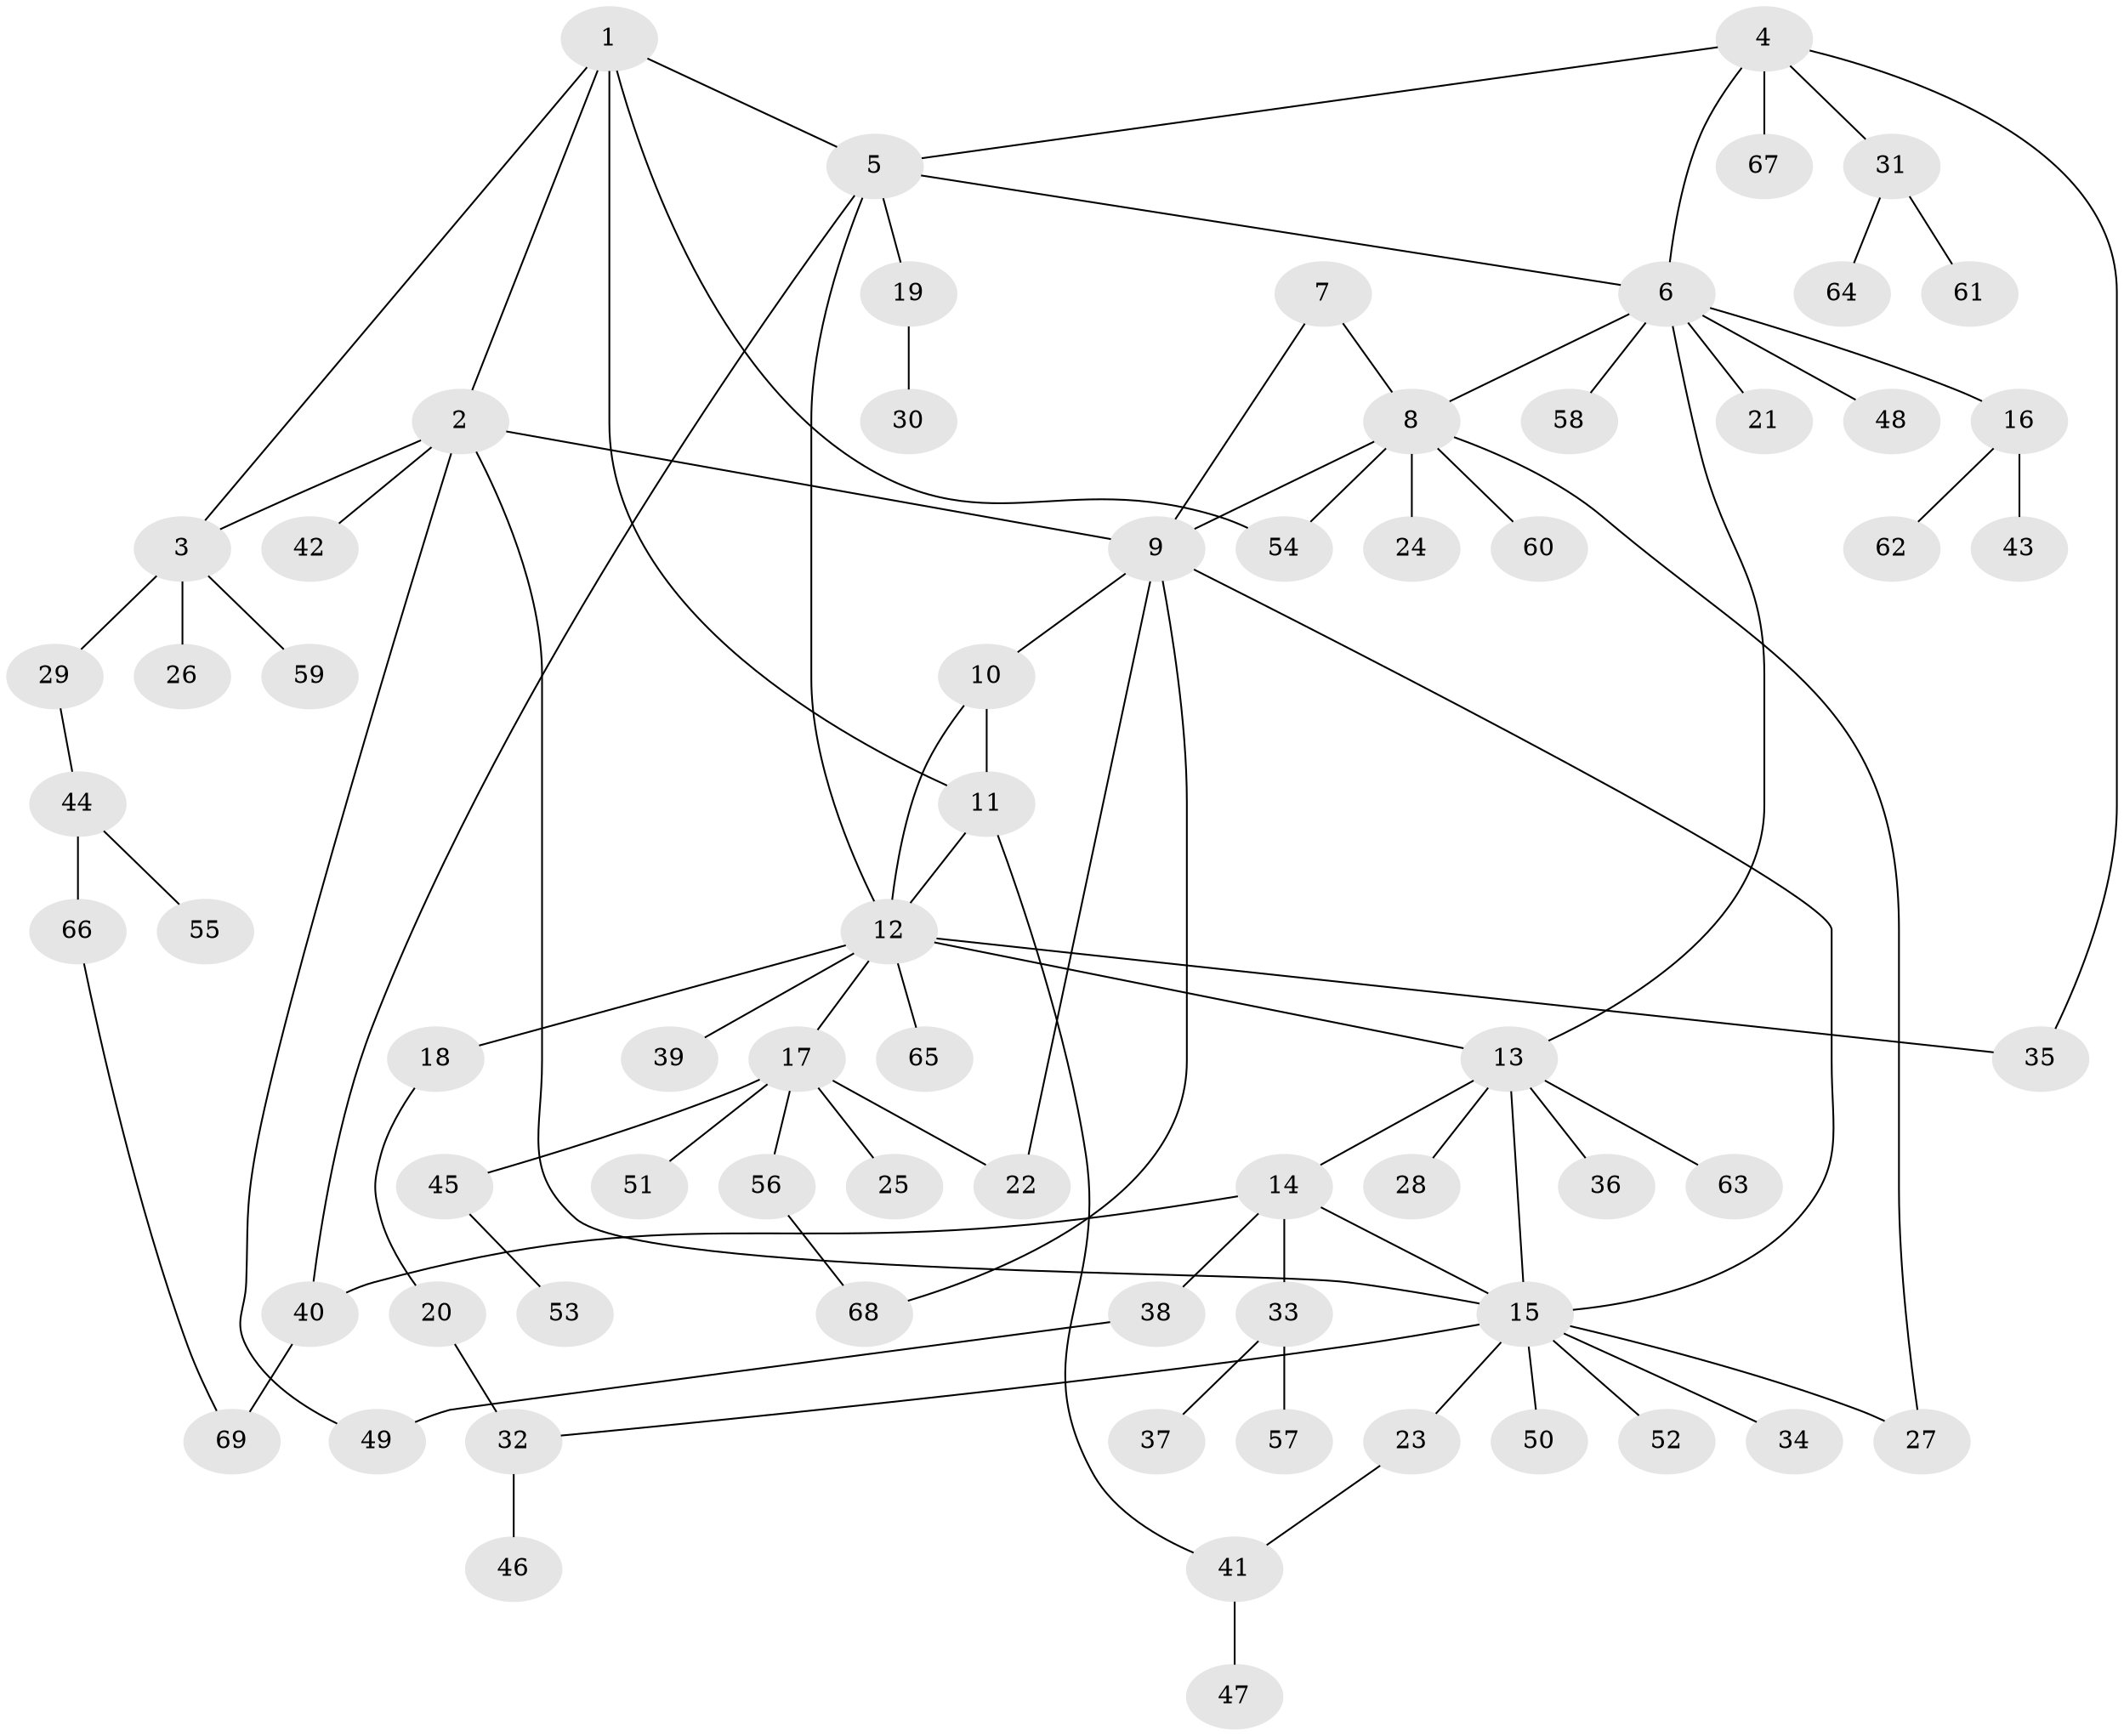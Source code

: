 // Generated by graph-tools (version 1.1) at 2025/15/03/09/25 04:15:50]
// undirected, 69 vertices, 89 edges
graph export_dot {
graph [start="1"]
  node [color=gray90,style=filled];
  1;
  2;
  3;
  4;
  5;
  6;
  7;
  8;
  9;
  10;
  11;
  12;
  13;
  14;
  15;
  16;
  17;
  18;
  19;
  20;
  21;
  22;
  23;
  24;
  25;
  26;
  27;
  28;
  29;
  30;
  31;
  32;
  33;
  34;
  35;
  36;
  37;
  38;
  39;
  40;
  41;
  42;
  43;
  44;
  45;
  46;
  47;
  48;
  49;
  50;
  51;
  52;
  53;
  54;
  55;
  56;
  57;
  58;
  59;
  60;
  61;
  62;
  63;
  64;
  65;
  66;
  67;
  68;
  69;
  1 -- 2;
  1 -- 3;
  1 -- 5;
  1 -- 11;
  1 -- 54;
  2 -- 3;
  2 -- 9;
  2 -- 15;
  2 -- 42;
  2 -- 49;
  3 -- 26;
  3 -- 29;
  3 -- 59;
  4 -- 5;
  4 -- 6;
  4 -- 31;
  4 -- 35;
  4 -- 67;
  5 -- 6;
  5 -- 12;
  5 -- 19;
  5 -- 40;
  6 -- 8;
  6 -- 13;
  6 -- 16;
  6 -- 21;
  6 -- 48;
  6 -- 58;
  7 -- 8;
  7 -- 9;
  8 -- 9;
  8 -- 24;
  8 -- 27;
  8 -- 54;
  8 -- 60;
  9 -- 10;
  9 -- 15;
  9 -- 22;
  9 -- 68;
  10 -- 11;
  10 -- 12;
  11 -- 12;
  11 -- 41;
  12 -- 13;
  12 -- 17;
  12 -- 18;
  12 -- 35;
  12 -- 39;
  12 -- 65;
  13 -- 14;
  13 -- 15;
  13 -- 28;
  13 -- 36;
  13 -- 63;
  14 -- 15;
  14 -- 33;
  14 -- 38;
  14 -- 40;
  15 -- 23;
  15 -- 27;
  15 -- 32;
  15 -- 34;
  15 -- 50;
  15 -- 52;
  16 -- 43;
  16 -- 62;
  17 -- 22;
  17 -- 25;
  17 -- 45;
  17 -- 51;
  17 -- 56;
  18 -- 20;
  19 -- 30;
  20 -- 32;
  23 -- 41;
  29 -- 44;
  31 -- 61;
  31 -- 64;
  32 -- 46;
  33 -- 37;
  33 -- 57;
  38 -- 49;
  40 -- 69;
  41 -- 47;
  44 -- 55;
  44 -- 66;
  45 -- 53;
  56 -- 68;
  66 -- 69;
}
